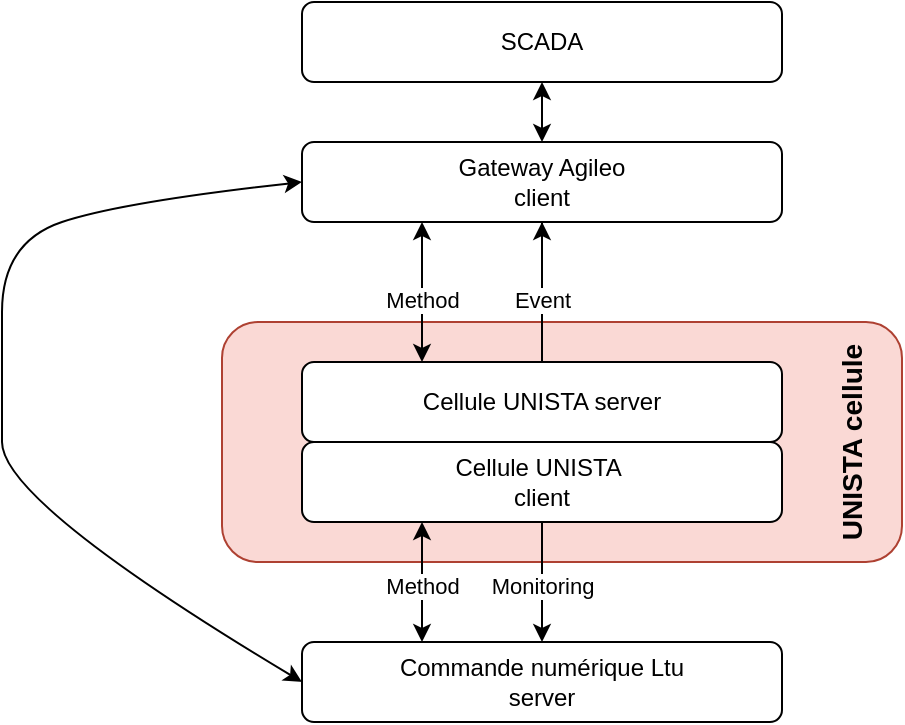 <mxfile version="26.1.0" pages="2">
  <diagram name="Structure acutelle" id="yN2Pk3c1aSmZ1z2fiEfe">
    <mxGraphModel dx="989" dy="587" grid="0" gridSize="10" guides="1" tooltips="1" connect="1" arrows="1" fold="1" page="1" pageScale="1" pageWidth="1654" pageHeight="1169" math="0" shadow="0">
      <root>
        <mxCell id="0" />
        <mxCell id="1" parent="0" />
        <mxCell id="zEUrIneddjxInYduVbAT-22" value="&lt;h3&gt;UNISTA cellule&lt;/h3&gt;" style="rounded=1;whiteSpace=wrap;html=1;fillColor=#fad9d5;strokeColor=#ae4132;horizontal=0;verticalAlign=bottom;" vertex="1" parent="1">
          <mxGeometry x="520" y="380" width="340" height="120" as="geometry" />
        </mxCell>
        <mxCell id="zEUrIneddjxInYduVbAT-1" value="SCADA" style="rounded=1;whiteSpace=wrap;html=1;" vertex="1" parent="1">
          <mxGeometry x="560" y="220" width="240" height="40" as="geometry" />
        </mxCell>
        <mxCell id="zEUrIneddjxInYduVbAT-24" value="" style="edgeStyle=orthogonalEdgeStyle;rounded=0;orthogonalLoop=1;jettySize=auto;html=1;" edge="1" parent="1" source="zEUrIneddjxInYduVbAT-2" target="zEUrIneddjxInYduVbAT-17">
          <mxGeometry relative="1" as="geometry" />
        </mxCell>
        <mxCell id="zEUrIneddjxInYduVbAT-2" value="Gateway Agileo&lt;div&gt;client&lt;/div&gt;" style="rounded=1;whiteSpace=wrap;html=1;" vertex="1" parent="1">
          <mxGeometry x="560" y="290" width="240" height="40" as="geometry" />
        </mxCell>
        <mxCell id="zEUrIneddjxInYduVbAT-3" value="Cellule UNISTA server" style="rounded=1;whiteSpace=wrap;html=1;" vertex="1" parent="1">
          <mxGeometry x="560" y="400" width="240" height="40" as="geometry" />
        </mxCell>
        <mxCell id="zEUrIneddjxInYduVbAT-5" value="" style="endArrow=classic;startArrow=classic;html=1;rounded=0;entryX=0.5;entryY=1;entryDx=0;entryDy=0;exitX=0.5;exitY=0;exitDx=0;exitDy=0;" edge="1" parent="1" source="zEUrIneddjxInYduVbAT-2" target="zEUrIneddjxInYduVbAT-1">
          <mxGeometry width="50" height="50" relative="1" as="geometry">
            <mxPoint x="530" y="280" as="sourcePoint" />
            <mxPoint x="580" y="230" as="targetPoint" />
          </mxGeometry>
        </mxCell>
        <mxCell id="zEUrIneddjxInYduVbAT-6" value="" style="endArrow=classic;startArrow=classic;html=1;rounded=0;entryX=0.25;entryY=1;entryDx=0;entryDy=0;exitX=0.25;exitY=0;exitDx=0;exitDy=0;" edge="1" parent="1" source="zEUrIneddjxInYduVbAT-3" target="zEUrIneddjxInYduVbAT-2">
          <mxGeometry width="50" height="50" relative="1" as="geometry">
            <mxPoint x="480" y="360" as="sourcePoint" />
            <mxPoint x="530" y="310" as="targetPoint" />
          </mxGeometry>
        </mxCell>
        <mxCell id="zEUrIneddjxInYduVbAT-7" value="Method" style="edgeLabel;html=1;align=center;verticalAlign=middle;resizable=0;points=[];rotation=0;" vertex="1" connectable="0" parent="zEUrIneddjxInYduVbAT-6">
          <mxGeometry x="-0.267" relative="1" as="geometry">
            <mxPoint y="-6" as="offset" />
          </mxGeometry>
        </mxCell>
        <mxCell id="zEUrIneddjxInYduVbAT-8" value="" style="endArrow=classic;startArrow=none;html=1;rounded=0;exitX=0.5;exitY=0;exitDx=0;exitDy=0;startFill=0;endFill=1;entryX=0.5;entryY=1;entryDx=0;entryDy=0;" edge="1" parent="1" source="zEUrIneddjxInYduVbAT-3" target="zEUrIneddjxInYduVbAT-2">
          <mxGeometry width="50" height="50" relative="1" as="geometry">
            <mxPoint x="670" y="430" as="sourcePoint" />
            <mxPoint x="680" y="280" as="targetPoint" />
          </mxGeometry>
        </mxCell>
        <mxCell id="zEUrIneddjxInYduVbAT-9" value="Event" style="edgeLabel;html=1;align=center;verticalAlign=middle;resizable=0;points=[];" vertex="1" connectable="0" parent="zEUrIneddjxInYduVbAT-8">
          <mxGeometry x="-0.267" relative="1" as="geometry">
            <mxPoint y="-6" as="offset" />
          </mxGeometry>
        </mxCell>
        <mxCell id="zEUrIneddjxInYduVbAT-12" value="Commande numérique Ltu&lt;div&gt;server&lt;/div&gt;" style="rounded=1;whiteSpace=wrap;html=1;" vertex="1" parent="1">
          <mxGeometry x="560" y="540" width="240" height="40" as="geometry" />
        </mxCell>
        <mxCell id="zEUrIneddjxInYduVbAT-17" value="Cellule UNISTA&amp;nbsp;&lt;div&gt;client&lt;/div&gt;" style="rounded=1;whiteSpace=wrap;html=1;" vertex="1" parent="1">
          <mxGeometry x="560" y="440" width="240" height="40" as="geometry" />
        </mxCell>
        <mxCell id="zEUrIneddjxInYduVbAT-18" value="" style="endArrow=classic;startArrow=classic;html=1;rounded=0;entryX=0.25;entryY=1;entryDx=0;entryDy=0;exitX=0.25;exitY=0;exitDx=0;exitDy=0;" edge="1" parent="1" source="zEUrIneddjxInYduVbAT-12" target="zEUrIneddjxInYduVbAT-17">
          <mxGeometry width="50" height="50" relative="1" as="geometry">
            <mxPoint x="520" y="660" as="sourcePoint" />
            <mxPoint x="520" y="540" as="targetPoint" />
          </mxGeometry>
        </mxCell>
        <mxCell id="zEUrIneddjxInYduVbAT-19" value="Method" style="edgeLabel;html=1;align=center;verticalAlign=middle;resizable=0;points=[];rotation=0;" vertex="1" connectable="0" parent="zEUrIneddjxInYduVbAT-18">
          <mxGeometry x="-0.267" relative="1" as="geometry">
            <mxPoint y="-6" as="offset" />
          </mxGeometry>
        </mxCell>
        <mxCell id="zEUrIneddjxInYduVbAT-20" value="" style="endArrow=none;startArrow=classic;html=1;rounded=0;entryX=0.5;entryY=1;entryDx=0;entryDy=0;startFill=1;" edge="1" parent="1" source="zEUrIneddjxInYduVbAT-12" target="zEUrIneddjxInYduVbAT-17">
          <mxGeometry width="50" height="50" relative="1" as="geometry">
            <mxPoint x="650" y="625" as="sourcePoint" />
            <mxPoint x="650" y="545" as="targetPoint" />
          </mxGeometry>
        </mxCell>
        <mxCell id="zEUrIneddjxInYduVbAT-21" value="Monitoring" style="edgeLabel;html=1;align=center;verticalAlign=middle;resizable=0;points=[];rotation=0;" vertex="1" connectable="0" parent="zEUrIneddjxInYduVbAT-20">
          <mxGeometry x="-0.267" relative="1" as="geometry">
            <mxPoint y="-6" as="offset" />
          </mxGeometry>
        </mxCell>
        <mxCell id="Dny7MRwqZoZSw2ut7_8K-1" value="" style="curved=1;endArrow=classic;html=1;rounded=0;entryX=0;entryY=0.5;entryDx=0;entryDy=0;exitX=0;exitY=0.5;exitDx=0;exitDy=0;startArrow=classic;startFill=1;" edge="1" parent="1" source="zEUrIneddjxInYduVbAT-2" target="zEUrIneddjxInYduVbAT-12">
          <mxGeometry width="50" height="50" relative="1" as="geometry">
            <mxPoint x="420" y="430" as="sourcePoint" />
            <mxPoint x="470" y="380" as="targetPoint" />
            <Array as="points">
              <mxPoint x="470" y="320" />
              <mxPoint x="410" y="340" />
              <mxPoint x="410" y="410" />
              <mxPoint x="410" y="470" />
            </Array>
          </mxGeometry>
        </mxCell>
      </root>
    </mxGraphModel>
  </diagram>
  <diagram id="tGmVEPJkoe86vWOIsXWK" name="Echange OPCUA">
    <mxGraphModel dx="2049" dy="1216" grid="1" gridSize="10" guides="1" tooltips="1" connect="1" arrows="1" fold="1" page="1" pageScale="1" pageWidth="1654" pageHeight="1169" math="0" shadow="0">
      <root>
        <mxCell id="0" />
        <mxCell id="1" parent="0" />
        <mxCell id="q9Mdm4glvavYm5Pm2fRk-71" value="LTU disponibilitées" style="rounded=1;whiteSpace=wrap;html=1;verticalAlign=top;" vertex="1" parent="1">
          <mxGeometry x="1370" y="230" width="550" height="430" as="geometry" />
        </mxCell>
        <mxCell id="q9Mdm4glvavYm5Pm2fRk-11" value="Vidage blanks" style="rounded=1;whiteSpace=wrap;html=1;verticalAlign=top;" vertex="1" parent="1">
          <mxGeometry x="20" y="235" width="320" height="350" as="geometry" />
        </mxCell>
        <mxCell id="q9Mdm4glvavYm5Pm2fRk-9" style="edgeStyle=orthogonalEdgeStyle;rounded=0;orthogonalLoop=1;jettySize=auto;html=1;exitX=0.5;exitY=1;exitDx=0;exitDy=0;" edge="1" parent="1" source="q9Mdm4glvavYm5Pm2fRk-1" target="q9Mdm4glvavYm5Pm2fRk-8">
          <mxGeometry relative="1" as="geometry" />
        </mxCell>
        <mxCell id="q9Mdm4glvavYm5Pm2fRk-1" value="EmptyContainer" style="rounded=1;whiteSpace=wrap;html=1;fillColor=#f8cecc;strokeColor=#b85450;" vertex="1" parent="1">
          <mxGeometry x="120" y="290" width="120" height="60" as="geometry" />
        </mxCell>
        <mxCell id="q9Mdm4glvavYm5Pm2fRk-2" value="ClearanceDone :=1" style="rounded=1;whiteSpace=wrap;html=1;fillColor=#e1d5e7;strokeColor=#9673a6;" vertex="1" parent="1">
          <mxGeometry x="120" y="460" width="120" height="60" as="geometry" />
        </mxCell>
        <mxCell id="q9Mdm4glvavYm5Pm2fRk-4" value="Method UNISTA" style="rounded=1;whiteSpace=wrap;html=1;fillColor=#f8cecc;strokeColor=#b85450;" vertex="1" parent="1">
          <mxGeometry x="260" y="110" width="120" height="60" as="geometry" />
        </mxCell>
        <mxCell id="q9Mdm4glvavYm5Pm2fRk-5" value="Status UNISTA" style="rounded=1;whiteSpace=wrap;html=1;fillColor=#e1d5e7;strokeColor=#9673a6;" vertex="1" parent="1">
          <mxGeometry x="550" y="110" width="120" height="60" as="geometry" />
        </mxCell>
        <mxCell id="q9Mdm4glvavYm5Pm2fRk-7" value="Process UNISTA" style="rounded=1;whiteSpace=wrap;html=1;fillColor=#d5e8d4;strokeColor=#82b366;" vertex="1" parent="1">
          <mxGeometry x="410" y="110" width="120" height="60" as="geometry" />
        </mxCell>
        <mxCell id="q9Mdm4glvavYm5Pm2fRk-10" style="edgeStyle=orthogonalEdgeStyle;rounded=0;orthogonalLoop=1;jettySize=auto;html=1;exitX=0.5;exitY=1;exitDx=0;exitDy=0;" edge="1" parent="1" source="q9Mdm4glvavYm5Pm2fRk-8" target="q9Mdm4glvavYm5Pm2fRk-2">
          <mxGeometry relative="1" as="geometry" />
        </mxCell>
        <mxCell id="q9Mdm4glvavYm5Pm2fRk-8" value="Vidange des blanks" style="rounded=1;whiteSpace=wrap;html=1;fillColor=#d5e8d4;strokeColor=#82b366;" vertex="1" parent="1">
          <mxGeometry x="120" y="380" width="120" height="60" as="geometry" />
        </mxCell>
        <mxCell id="q9Mdm4glvavYm5Pm2fRk-12" value="Chargement matiere" style="rounded=1;whiteSpace=wrap;html=1;verticalAlign=top;" vertex="1" parent="1">
          <mxGeometry x="390" y="230" width="450" height="350" as="geometry" />
        </mxCell>
        <mxCell id="q9Mdm4glvavYm5Pm2fRk-13" style="edgeStyle=orthogonalEdgeStyle;rounded=0;orthogonalLoop=1;jettySize=auto;html=1;exitX=0.5;exitY=1;exitDx=0;exitDy=0;" edge="1" parent="1" source="q9Mdm4glvavYm5Pm2fRk-14" target="q9Mdm4glvavYm5Pm2fRk-17">
          <mxGeometry relative="1" as="geometry" />
        </mxCell>
        <mxCell id="q9Mdm4glvavYm5Pm2fRk-14" value="StartRefilling" style="rounded=1;whiteSpace=wrap;html=1;fillColor=#f8cecc;strokeColor=#b85450;" vertex="1" parent="1">
          <mxGeometry x="490" y="285" width="120" height="60" as="geometry" />
        </mxCell>
        <mxCell id="q9Mdm4glvavYm5Pm2fRk-15" value="xxxContainerOpened := 1" style="rounded=1;whiteSpace=wrap;html=1;fillColor=#e1d5e7;strokeColor=#9673a6;" vertex="1" parent="1">
          <mxGeometry x="640" y="375" width="180" height="60" as="geometry" />
        </mxCell>
        <mxCell id="q9Mdm4glvavYm5Pm2fRk-18" style="edgeStyle=orthogonalEdgeStyle;rounded=0;orthogonalLoop=1;jettySize=auto;html=1;exitX=1;exitY=0.5;exitDx=0;exitDy=0;" edge="1" parent="1" source="q9Mdm4glvavYm5Pm2fRk-17" target="q9Mdm4glvavYm5Pm2fRk-15">
          <mxGeometry relative="1" as="geometry" />
        </mxCell>
        <mxCell id="q9Mdm4glvavYm5Pm2fRk-21" style="edgeStyle=orthogonalEdgeStyle;rounded=0;orthogonalLoop=1;jettySize=auto;html=1;exitX=0.5;exitY=1;exitDx=0;exitDy=0;" edge="1" parent="1" source="q9Mdm4glvavYm5Pm2fRk-17" target="q9Mdm4glvavYm5Pm2fRk-20">
          <mxGeometry relative="1" as="geometry" />
        </mxCell>
        <mxCell id="q9Mdm4glvavYm5Pm2fRk-17" value="Ouverture trappe xxx" style="rounded=1;whiteSpace=wrap;html=1;fillColor=#d5e8d4;strokeColor=#82b366;" vertex="1" parent="1">
          <mxGeometry x="490" y="375" width="120" height="60" as="geometry" />
        </mxCell>
        <mxCell id="q9Mdm4glvavYm5Pm2fRk-19" value="xxxBlanksContainerOpened := 0" style="rounded=1;whiteSpace=wrap;html=1;fillColor=#e1d5e7;strokeColor=#9673a6;" vertex="1" parent="1">
          <mxGeometry x="640" y="460" width="180" height="60" as="geometry" />
        </mxCell>
        <mxCell id="q9Mdm4glvavYm5Pm2fRk-22" style="edgeStyle=orthogonalEdgeStyle;rounded=0;orthogonalLoop=1;jettySize=auto;html=1;exitX=1;exitY=0.5;exitDx=0;exitDy=0;entryX=0;entryY=0.5;entryDx=0;entryDy=0;" edge="1" parent="1" source="q9Mdm4glvavYm5Pm2fRk-20" target="q9Mdm4glvavYm5Pm2fRk-19">
          <mxGeometry relative="1" as="geometry" />
        </mxCell>
        <mxCell id="q9Mdm4glvavYm5Pm2fRk-20" value="Fermeture trappe xxx" style="rounded=1;whiteSpace=wrap;html=1;fillColor=#d5e8d4;strokeColor=#82b366;" vertex="1" parent="1">
          <mxGeometry x="490" y="460" width="120" height="60" as="geometry" />
        </mxCell>
        <mxCell id="q9Mdm4glvavYm5Pm2fRk-23" value="Ouverture trappe WorkOrder fini" style="rounded=1;whiteSpace=wrap;html=1;verticalAlign=top;" vertex="1" parent="1">
          <mxGeometry x="880" y="230" width="450" height="350" as="geometry" />
        </mxCell>
        <mxCell id="q9Mdm4glvavYm5Pm2fRk-24" style="edgeStyle=orthogonalEdgeStyle;rounded=0;orthogonalLoop=1;jettySize=auto;html=1;exitX=0.5;exitY=1;exitDx=0;exitDy=0;" edge="1" parent="1" source="q9Mdm4glvavYm5Pm2fRk-25" target="q9Mdm4glvavYm5Pm2fRk-29">
          <mxGeometry relative="1" as="geometry" />
        </mxCell>
        <mxCell id="q9Mdm4glvavYm5Pm2fRk-25" value="ReleaseDepot" style="rounded=1;whiteSpace=wrap;html=1;fillColor=#f8cecc;strokeColor=#b85450;" vertex="1" parent="1">
          <mxGeometry x="980" y="285" width="120" height="60" as="geometry" />
        </mxCell>
        <mxCell id="q9Mdm4glvavYm5Pm2fRk-26" value="Hatch A ou B Opened := 1" style="rounded=1;whiteSpace=wrap;html=1;fillColor=#e1d5e7;strokeColor=#9673a6;" vertex="1" parent="1">
          <mxGeometry x="1130" y="375" width="180" height="60" as="geometry" />
        </mxCell>
        <mxCell id="q9Mdm4glvavYm5Pm2fRk-27" style="edgeStyle=orthogonalEdgeStyle;rounded=0;orthogonalLoop=1;jettySize=auto;html=1;exitX=1;exitY=0.5;exitDx=0;exitDy=0;" edge="1" parent="1" source="q9Mdm4glvavYm5Pm2fRk-29" target="q9Mdm4glvavYm5Pm2fRk-26">
          <mxGeometry relative="1" as="geometry" />
        </mxCell>
        <mxCell id="q9Mdm4glvavYm5Pm2fRk-28" style="edgeStyle=orthogonalEdgeStyle;rounded=0;orthogonalLoop=1;jettySize=auto;html=1;exitX=0.5;exitY=1;exitDx=0;exitDy=0;" edge="1" parent="1" source="q9Mdm4glvavYm5Pm2fRk-29" target="q9Mdm4glvavYm5Pm2fRk-32">
          <mxGeometry relative="1" as="geometry" />
        </mxCell>
        <mxCell id="q9Mdm4glvavYm5Pm2fRk-29" value="Ouverture trappe ou est fini le WO A ou B" style="rounded=1;whiteSpace=wrap;html=1;fillColor=#d5e8d4;strokeColor=#82b366;" vertex="1" parent="1">
          <mxGeometry x="980" y="375" width="120" height="60" as="geometry" />
        </mxCell>
        <mxCell id="q9Mdm4glvavYm5Pm2fRk-30" value="Hatch A ou B Opened := 0" style="rounded=1;whiteSpace=wrap;html=1;fillColor=#e1d5e7;strokeColor=#9673a6;" vertex="1" parent="1">
          <mxGeometry x="1130" y="460" width="180" height="60" as="geometry" />
        </mxCell>
        <mxCell id="q9Mdm4glvavYm5Pm2fRk-31" style="edgeStyle=orthogonalEdgeStyle;rounded=0;orthogonalLoop=1;jettySize=auto;html=1;exitX=1;exitY=0.5;exitDx=0;exitDy=0;entryX=0;entryY=0.5;entryDx=0;entryDy=0;" edge="1" parent="1" source="q9Mdm4glvavYm5Pm2fRk-32" target="q9Mdm4glvavYm5Pm2fRk-30">
          <mxGeometry relative="1" as="geometry" />
        </mxCell>
        <mxCell id="q9Mdm4glvavYm5Pm2fRk-32" value="Fermeture trappe ou est fini le WO A ou B" style="rounded=1;whiteSpace=wrap;html=1;fillColor=#d5e8d4;strokeColor=#82b366;" vertex="1" parent="1">
          <mxGeometry x="980" y="460" width="120" height="60" as="geometry" />
        </mxCell>
        <mxCell id="q9Mdm4glvavYm5Pm2fRk-33" value="&lt;div&gt;&lt;b&gt;Status&lt;/b&gt;&lt;/div&gt;&lt;ul&gt;&lt;li&gt;RequestNewWorkOrder dès qu&#39;il y a de la place pour un nouveau WO&lt;/li&gt;&lt;li&gt;StandstillReason pour savoir pourquoi la machine est en Held ou Aborted&lt;/li&gt;&lt;/ul&gt;" style="rounded=1;whiteSpace=wrap;html=1;fillColor=#e1d5e7;strokeColor=#9673a6;verticalAlign=top;" vertex="1" parent="1">
          <mxGeometry x="40" y="650" width="480" height="100" as="geometry" />
        </mxCell>
        <mxCell id="q9Mdm4glvavYm5Pm2fRk-36" value="&lt;b&gt;SetOrderParameter&lt;/b&gt;&lt;div&gt;&lt;b&gt;&lt;br&gt;&lt;/b&gt;&lt;div&gt;&lt;ul&gt;&lt;li&gt;MachiningProgramNameLathing1 = Programme pour Face1&lt;/li&gt;&lt;li&gt;&lt;span style=&quot;background-color: transparent; color: light-dark(rgb(0, 0, 0), rgb(255, 255, 255));&quot;&gt;MachiningProgramNameLathing2 =&amp;nbsp;&lt;/span&gt;&lt;span style=&quot;background-color: transparent; color: light-dark(rgb(0, 0, 0), rgb(255, 255, 255));&quot;&gt;Programme&lt;/span&gt;&lt;span style=&quot;background-color: transparent; color: light-dark(rgb(0, 0, 0), rgb(255, 255, 255));&quot;&gt;&amp;nbsp;pour&lt;/span&gt;&lt;span style=&quot;background-color: transparent; color: light-dark(rgb(0, 0, 0), rgb(255, 255, 255));&quot;&gt;&amp;nbsp;Face2&lt;/span&gt;&lt;/li&gt;&lt;li&gt;Bien renvoyer de quelle coté&amp;nbsp; va être effectuer le WO&lt;/li&gt;&lt;/ul&gt;&lt;/div&gt;&lt;/div&gt;" style="rounded=1;whiteSpace=wrap;html=1;fillColor=#f8cecc;strokeColor=#b85450;fontStyle=0;verticalAlign=top;" vertex="1" parent="1">
          <mxGeometry x="30" y="920" width="490" height="130" as="geometry" />
        </mxCell>
        <mxCell id="q9Mdm4glvavYm5Pm2fRk-37" value="&lt;div&gt;&lt;b&gt;Status container&lt;/b&gt;&lt;/div&gt;&lt;ul&gt;&lt;li&gt;Chuck1Container = Nbre chuck1 sur carrousel&lt;/li&gt;&lt;li&gt;Chuck2Container = Nbre chuck2 sur carrousel&lt;/li&gt;&lt;li&gt;FillingLevelWax =&amp;nbsp;&lt;span style=&quot;background-color: transparent; color: light-dark(rgb(0, 0, 0), rgb(255, 255, 255));&quot;&gt;Quantité&lt;/span&gt;&lt;span style=&quot;background-color: transparent; color: light-dark(rgb(0, 0, 0), rgb(255, 255, 255));&quot;&gt;&amp;nbsp;&lt;/span&gt;&lt;span style=&quot;background-color: transparent; color: light-dark(rgb(0, 0, 0), rgb(255, 255, 255));&quot;&gt;&amp;nbsp;en pourcentage&lt;/span&gt;&lt;/li&gt;&lt;li&gt;Autre FillingLevel= Quantité en nombre&lt;/li&gt;&lt;/ul&gt;" style="rounded=1;whiteSpace=wrap;html=1;fillColor=#e1d5e7;strokeColor=#9673a6;verticalAlign=top;" vertex="1" parent="1">
          <mxGeometry x="40" y="780" width="480" height="110" as="geometry" />
        </mxCell>
        <mxCell id="q9Mdm4glvavYm5Pm2fRk-38" value="Avant de lancer une LTU chargement programme" style="rounded=1;whiteSpace=wrap;html=1;verticalAlign=top;" vertex="1" parent="1">
          <mxGeometry x="670" y="630" width="650" height="680" as="geometry" />
        </mxCell>
        <mxCell id="q9Mdm4glvavYm5Pm2fRk-39" style="edgeStyle=orthogonalEdgeStyle;rounded=0;orthogonalLoop=1;jettySize=auto;html=1;exitX=0.5;exitY=1;exitDx=0;exitDy=0;entryX=0.5;entryY=0;entryDx=0;entryDy=0;" edge="1" parent="1" source="q9Mdm4glvavYm5Pm2fRk-40" target="q9Mdm4glvavYm5Pm2fRk-50">
          <mxGeometry relative="1" as="geometry">
            <mxPoint x="860" y="1080" as="targetPoint" />
          </mxGeometry>
        </mxCell>
        <mxCell id="q9Mdm4glvavYm5Pm2fRk-40" value="ConfirmMachineProgram" style="rounded=1;whiteSpace=wrap;html=1;fillColor=#f8cecc;strokeColor=#b85450;" vertex="1" parent="1">
          <mxGeometry x="765" y="990" width="210" height="60" as="geometry" />
        </mxCell>
        <mxCell id="q9Mdm4glvavYm5Pm2fRk-49" style="edgeStyle=orthogonalEdgeStyle;rounded=0;orthogonalLoop=1;jettySize=auto;html=1;exitX=0.5;exitY=1;exitDx=0;exitDy=0;entryX=0.5;entryY=0;entryDx=0;entryDy=0;" edge="1" parent="1" source="q9Mdm4glvavYm5Pm2fRk-48" target="q9Mdm4glvavYm5Pm2fRk-40">
          <mxGeometry relative="1" as="geometry" />
        </mxCell>
        <mxCell id="q9Mdm4glvavYm5Pm2fRk-52" style="edgeStyle=orthogonalEdgeStyle;rounded=0;orthogonalLoop=1;jettySize=auto;html=1;exitX=0.75;exitY=1;exitDx=0;exitDy=0;entryX=0.5;entryY=0;entryDx=0;entryDy=0;" edge="1" parent="1" source="q9Mdm4glvavYm5Pm2fRk-48" target="q9Mdm4glvavYm5Pm2fRk-51">
          <mxGeometry relative="1" as="geometry" />
        </mxCell>
        <mxCell id="q9Mdm4glvavYm5Pm2fRk-48" value="RequestProgramCheck = 1" style="rounded=1;whiteSpace=wrap;html=1;fillColor=#e1d5e7;strokeColor=#9673a6;" vertex="1" parent="1">
          <mxGeometry x="765" y="890" width="210" height="60" as="geometry" />
        </mxCell>
        <mxCell id="q9Mdm4glvavYm5Pm2fRk-50" value="RequestProgramCheck = 0&lt;div&gt;(déjà fais dans interface OPCUA)&lt;/div&gt;" style="rounded=1;whiteSpace=wrap;html=1;fillColor=#e1d5e7;strokeColor=#9673a6;" vertex="1" parent="1">
          <mxGeometry x="765" y="1090" width="210" height="60" as="geometry" />
        </mxCell>
        <mxCell id="q9Mdm4glvavYm5Pm2fRk-68" style="edgeStyle=orthogonalEdgeStyle;rounded=0;orthogonalLoop=1;jettySize=auto;html=1;exitX=0.5;exitY=1;exitDx=0;exitDy=0;" edge="1" parent="1" source="q9Mdm4glvavYm5Pm2fRk-51" target="q9Mdm4glvavYm5Pm2fRk-67">
          <mxGeometry relative="1" as="geometry" />
        </mxCell>
        <mxCell id="q9Mdm4glvavYm5Pm2fRk-51" value="ReloadMachineProgram" style="rounded=1;whiteSpace=wrap;html=1;fillColor=#f8cecc;strokeColor=#b85450;" vertex="1" parent="1">
          <mxGeometry x="1020" y="990" width="210" height="60" as="geometry" />
        </mxCell>
        <mxCell id="q9Mdm4glvavYm5Pm2fRk-65" style="edgeStyle=orthogonalEdgeStyle;rounded=0;orthogonalLoop=1;jettySize=auto;html=1;exitX=0.5;exitY=1;exitDx=0;exitDy=0;entryX=0.5;entryY=0;entryDx=0;entryDy=0;" edge="1" parent="1" source="q9Mdm4glvavYm5Pm2fRk-57" target="q9Mdm4glvavYm5Pm2fRk-59">
          <mxGeometry relative="1" as="geometry" />
        </mxCell>
        <mxCell id="q9Mdm4glvavYm5Pm2fRk-57" value="SetProgramID" style="rounded=1;whiteSpace=wrap;html=1;fillColor=#fff2cc;strokeColor=#d6b656;" vertex="1" parent="1">
          <mxGeometry x="775" y="725" width="190" height="55" as="geometry" />
        </mxCell>
        <mxCell id="q9Mdm4glvavYm5Pm2fRk-63" style="edgeStyle=orthogonalEdgeStyle;rounded=0;orthogonalLoop=1;jettySize=auto;html=1;exitX=0.5;exitY=1;exitDx=0;exitDy=0;entryX=0.5;entryY=0;entryDx=0;entryDy=0;" edge="1" parent="1" source="q9Mdm4glvavYm5Pm2fRk-59" target="q9Mdm4glvavYm5Pm2fRk-48">
          <mxGeometry relative="1" as="geometry" />
        </mxCell>
        <mxCell id="q9Mdm4glvavYm5Pm2fRk-59" value="ProgramIDToUse" style="rounded=1;whiteSpace=wrap;html=1;fillColor=#dae8fc;strokeColor=#6c8ebf;" vertex="1" parent="1">
          <mxGeometry x="770" y="810" width="200" height="60" as="geometry" />
        </mxCell>
        <mxCell id="q9Mdm4glvavYm5Pm2fRk-60" value="Status LTU" style="rounded=1;whiteSpace=wrap;html=1;fillColor=#dae8fc;strokeColor=#6c8ebf;" vertex="1" parent="1">
          <mxGeometry x="920" y="110" width="120" height="60" as="geometry" />
        </mxCell>
        <mxCell id="q9Mdm4glvavYm5Pm2fRk-61" value="Method LTU" style="rounded=1;whiteSpace=wrap;html=1;fillColor=#fff2cc;strokeColor=#d6b656;" vertex="1" parent="1">
          <mxGeometry x="780" y="110" width="120" height="60" as="geometry" />
        </mxCell>
        <mxCell id="q9Mdm4glvavYm5Pm2fRk-69" style="edgeStyle=orthogonalEdgeStyle;rounded=0;orthogonalLoop=1;jettySize=auto;html=1;exitX=0.5;exitY=1;exitDx=0;exitDy=0;entryX=0.5;entryY=0;entryDx=0;entryDy=0;" edge="1" parent="1" source="q9Mdm4glvavYm5Pm2fRk-67" target="q9Mdm4glvavYm5Pm2fRk-57">
          <mxGeometry relative="1" as="geometry">
            <Array as="points">
              <mxPoint x="1125" y="1170" />
              <mxPoint x="1280" y="1170" />
              <mxPoint x="1280" y="705" />
              <mxPoint x="870" y="705" />
            </Array>
          </mxGeometry>
        </mxCell>
        <mxCell id="q9Mdm4glvavYm5Pm2fRk-67" value="RequestProgramCheck = 0&lt;div&gt;(déjà fais dans interface OPCUA)&lt;/div&gt;" style="rounded=1;whiteSpace=wrap;html=1;fillColor=#e1d5e7;strokeColor=#9673a6;" vertex="1" parent="1">
          <mxGeometry x="1020" y="1090" width="210" height="60" as="geometry" />
        </mxCell>
        <mxCell id="q9Mdm4glvavYm5Pm2fRk-80" style="edgeStyle=orthogonalEdgeStyle;rounded=0;orthogonalLoop=1;jettySize=auto;html=1;exitX=0.5;exitY=1;exitDx=0;exitDy=0;entryX=0.5;entryY=0;entryDx=0;entryDy=0;" edge="1" parent="1" source="q9Mdm4glvavYm5Pm2fRk-70" target="q9Mdm4glvavYm5Pm2fRk-76">
          <mxGeometry relative="1" as="geometry" />
        </mxCell>
        <mxCell id="q9Mdm4glvavYm5Pm2fRk-70" value="StartMachineTest" style="rounded=1;whiteSpace=wrap;html=1;fillColor=#f8cecc;strokeColor=#b85450;" vertex="1" parent="1">
          <mxGeometry x="1407.5" y="270" width="200" height="60" as="geometry" />
        </mxCell>
        <mxCell id="q9Mdm4glvavYm5Pm2fRk-83" style="edgeStyle=orthogonalEdgeStyle;rounded=0;orthogonalLoop=1;jettySize=auto;html=1;exitX=0.5;exitY=1;exitDx=0;exitDy=0;entryX=0.5;entryY=0;entryDx=0;entryDy=0;" edge="1" parent="1" source="q9Mdm4glvavYm5Pm2fRk-72" target="q9Mdm4glvavYm5Pm2fRk-79">
          <mxGeometry relative="1" as="geometry" />
        </mxCell>
        <mxCell id="q9Mdm4glvavYm5Pm2fRk-72" value="ResetRunningMode" style="rounded=1;whiteSpace=wrap;html=1;fillColor=#f8cecc;strokeColor=#b85450;" vertex="1" parent="1">
          <mxGeometry x="1685" y="470" width="200" height="60" as="geometry" />
        </mxCell>
        <mxCell id="q9Mdm4glvavYm5Pm2fRk-81" style="edgeStyle=orthogonalEdgeStyle;rounded=0;orthogonalLoop=1;jettySize=auto;html=1;exitX=0.5;exitY=1;exitDx=0;exitDy=0;entryX=0.5;entryY=0;entryDx=0;entryDy=0;" edge="1" parent="1" source="q9Mdm4glvavYm5Pm2fRk-73" target="q9Mdm4glvavYm5Pm2fRk-77">
          <mxGeometry relative="1" as="geometry" />
        </mxCell>
        <mxCell id="q9Mdm4glvavYm5Pm2fRk-73" value="StopMachineTest" style="rounded=1;whiteSpace=wrap;html=1;fillColor=#f8cecc;strokeColor=#b85450;" vertex="1" parent="1">
          <mxGeometry x="1407.5" y="470" width="200" height="60" as="geometry" />
        </mxCell>
        <mxCell id="q9Mdm4glvavYm5Pm2fRk-82" style="edgeStyle=orthogonalEdgeStyle;rounded=0;orthogonalLoop=1;jettySize=auto;html=1;exitX=0.5;exitY=1;exitDx=0;exitDy=0;entryX=0.5;entryY=0;entryDx=0;entryDy=0;" edge="1" parent="1" source="q9Mdm4glvavYm5Pm2fRk-74" target="q9Mdm4glvavYm5Pm2fRk-78">
          <mxGeometry relative="1" as="geometry" />
        </mxCell>
        <mxCell id="q9Mdm4glvavYm5Pm2fRk-74" value="SetRunningMode" style="rounded=1;whiteSpace=wrap;html=1;fillColor=#f8cecc;strokeColor=#b85450;" vertex="1" parent="1">
          <mxGeometry x="1682.5" y="270" width="200" height="60" as="geometry" />
        </mxCell>
        <mxCell id="q9Mdm4glvavYm5Pm2fRk-76" value="La LTU est pas disponible" style="rounded=1;whiteSpace=wrap;html=1;fillColor=#d5e8d4;strokeColor=#82b366;" vertex="1" parent="1">
          <mxGeometry x="1410" y="350" width="195" height="60" as="geometry" />
        </mxCell>
        <mxCell id="q9Mdm4glvavYm5Pm2fRk-77" value="La LTU&amp;nbsp; est disponible" style="rounded=1;whiteSpace=wrap;html=1;fillColor=#d5e8d4;strokeColor=#82b366;" vertex="1" parent="1">
          <mxGeometry x="1410" y="550" width="195" height="60" as="geometry" />
        </mxCell>
        <mxCell id="q9Mdm4glvavYm5Pm2fRk-78" value="La LTU est pas disponible" style="rounded=1;whiteSpace=wrap;html=1;fillColor=#d5e8d4;strokeColor=#82b366;" vertex="1" parent="1">
          <mxGeometry x="1682.5" y="350" width="195" height="60" as="geometry" />
        </mxCell>
        <mxCell id="q9Mdm4glvavYm5Pm2fRk-79" value="La LTU est disponible" style="rounded=1;whiteSpace=wrap;html=1;fillColor=#d5e8d4;strokeColor=#82b366;" vertex="1" parent="1">
          <mxGeometry x="1687.5" y="550" width="195" height="60" as="geometry" />
        </mxCell>
      </root>
    </mxGraphModel>
  </diagram>
</mxfile>
